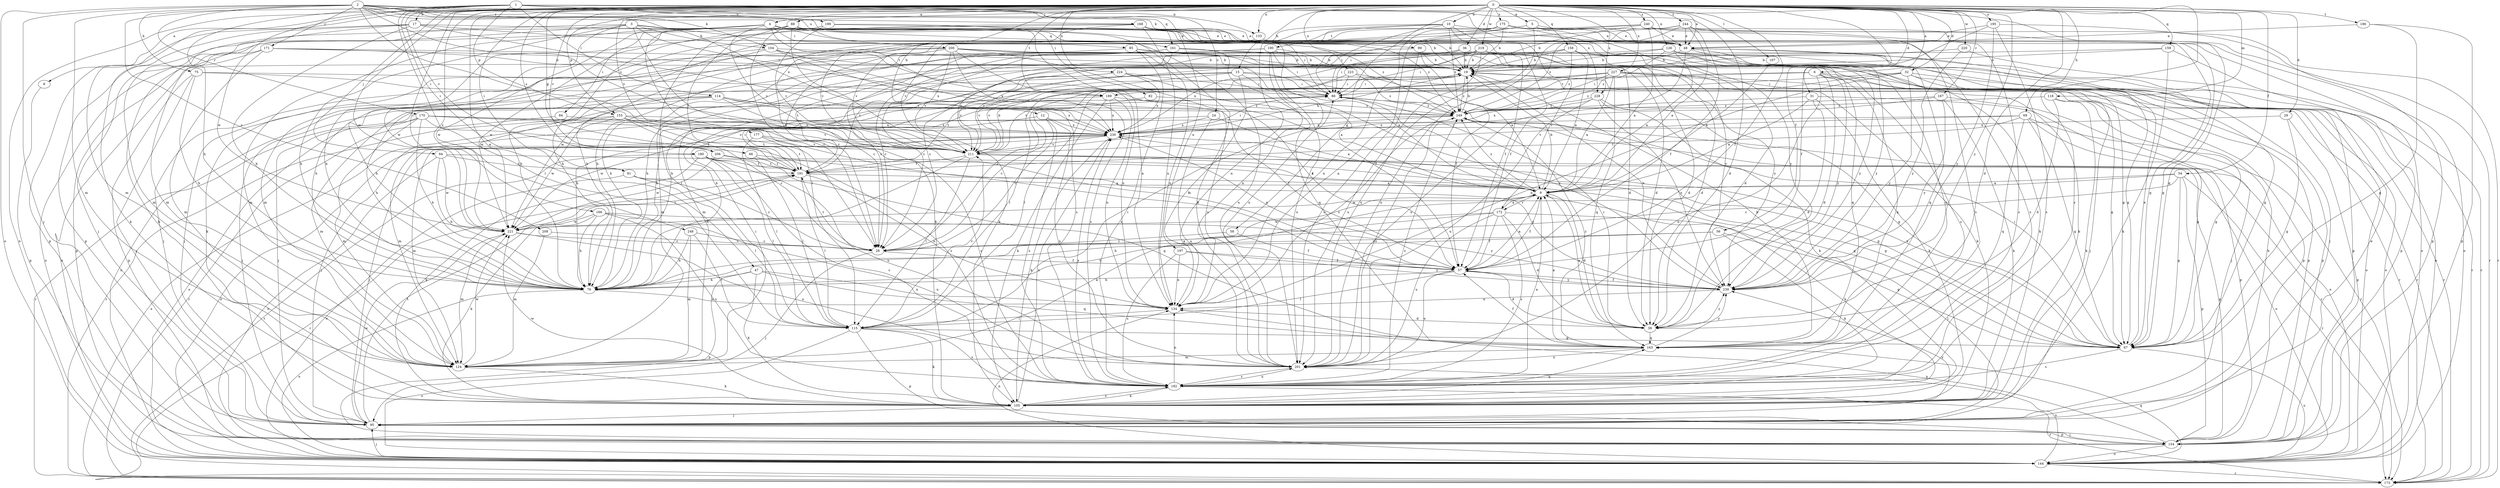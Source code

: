 strict digraph  {
0;
1;
2;
3;
4;
5;
6;
8;
9;
10;
12;
15;
17;
19;
24;
28;
29;
31;
32;
36;
38;
47;
48;
54;
56;
57;
58;
66;
67;
69;
75;
76;
81;
82;
84;
85;
86;
88;
94;
95;
99;
104;
105;
107;
114;
115;
118;
124;
126;
133;
134;
144;
153;
154;
158;
159;
161;
163;
166;
167;
168;
170;
171;
172;
173;
175;
177;
180;
182;
186;
189;
190;
191;
195;
197;
199;
200;
201;
206;
208;
211;
219;
220;
221;
223;
224;
227;
228;
230;
239;
240;
244;
248;
249;
0 -> 4  [label=a];
0 -> 5  [label=a];
0 -> 6  [label=a];
0 -> 8  [label=a];
0 -> 10  [label=b];
0 -> 12  [label=b];
0 -> 15  [label=b];
0 -> 17  [label=b];
0 -> 29  [label=d];
0 -> 31  [label=d];
0 -> 32  [label=d];
0 -> 36  [label=d];
0 -> 38  [label=d];
0 -> 47  [label=e];
0 -> 48  [label=e];
0 -> 54  [label=f];
0 -> 56  [label=f];
0 -> 57  [label=f];
0 -> 58  [label=g];
0 -> 66  [label=g];
0 -> 69  [label=h];
0 -> 81  [label=i];
0 -> 88  [label=j];
0 -> 94  [label=j];
0 -> 107  [label=l];
0 -> 118  [label=m];
0 -> 124  [label=m];
0 -> 126  [label=n];
0 -> 133  [label=n];
0 -> 144  [label=o];
0 -> 153  [label=p];
0 -> 158  [label=q];
0 -> 159  [label=q];
0 -> 166  [label=r];
0 -> 167  [label=r];
0 -> 175  [label=s];
0 -> 177  [label=s];
0 -> 180  [label=s];
0 -> 182  [label=s];
0 -> 186  [label=t];
0 -> 189  [label=t];
0 -> 195  [label=u];
0 -> 206  [label=v];
0 -> 219  [label=w];
0 -> 220  [label=w];
0 -> 221  [label=w];
0 -> 223  [label=x];
0 -> 224  [label=x];
0 -> 227  [label=x];
0 -> 228  [label=x];
0 -> 239  [label=y];
0 -> 240  [label=z];
0 -> 244  [label=z];
0 -> 248  [label=z];
1 -> 24  [label=c];
1 -> 75  [label=h];
1 -> 76  [label=h];
1 -> 81  [label=i];
1 -> 114  [label=l];
1 -> 115  [label=l];
1 -> 133  [label=n];
1 -> 153  [label=p];
1 -> 161  [label=q];
1 -> 197  [label=u];
1 -> 199  [label=u];
1 -> 206  [label=v];
1 -> 221  [label=w];
1 -> 228  [label=x];
2 -> 28  [label=c];
2 -> 38  [label=d];
2 -> 67  [label=g];
2 -> 82  [label=i];
2 -> 95  [label=j];
2 -> 99  [label=k];
2 -> 104  [label=k];
2 -> 124  [label=m];
2 -> 144  [label=o];
2 -> 168  [label=r];
2 -> 170  [label=r];
2 -> 171  [label=r];
2 -> 200  [label=u];
2 -> 208  [label=v];
2 -> 211  [label=v];
2 -> 230  [label=x];
3 -> 19  [label=b];
3 -> 76  [label=h];
3 -> 104  [label=k];
3 -> 105  [label=k];
3 -> 124  [label=m];
3 -> 154  [label=p];
3 -> 189  [label=t];
3 -> 221  [label=w];
3 -> 249  [label=z];
4 -> 48  [label=e];
4 -> 57  [label=f];
4 -> 84  [label=i];
4 -> 85  [label=i];
4 -> 95  [label=j];
4 -> 115  [label=l];
4 -> 124  [label=m];
4 -> 161  [label=q];
4 -> 189  [label=t];
4 -> 201  [label=u];
4 -> 211  [label=v];
4 -> 221  [label=w];
5 -> 38  [label=d];
5 -> 48  [label=e];
5 -> 86  [label=i];
5 -> 134  [label=n];
5 -> 182  [label=s];
5 -> 201  [label=u];
6 -> 38  [label=d];
6 -> 76  [label=h];
6 -> 144  [label=o];
6 -> 154  [label=p];
6 -> 163  [label=q];
6 -> 189  [label=t];
6 -> 201  [label=u];
6 -> 239  [label=y];
8 -> 154  [label=p];
9 -> 19  [label=b];
9 -> 38  [label=d];
9 -> 57  [label=f];
9 -> 86  [label=i];
9 -> 105  [label=k];
9 -> 172  [label=r];
9 -> 249  [label=z];
10 -> 67  [label=g];
10 -> 76  [label=h];
10 -> 86  [label=i];
10 -> 134  [label=n];
10 -> 144  [label=o];
10 -> 172  [label=r];
10 -> 190  [label=t];
10 -> 249  [label=z];
12 -> 28  [label=c];
12 -> 182  [label=s];
12 -> 191  [label=t];
12 -> 201  [label=u];
12 -> 230  [label=x];
15 -> 67  [label=g];
15 -> 76  [label=h];
15 -> 86  [label=i];
15 -> 134  [label=n];
15 -> 144  [label=o];
15 -> 211  [label=v];
15 -> 239  [label=y];
17 -> 48  [label=e];
17 -> 76  [label=h];
17 -> 105  [label=k];
17 -> 124  [label=m];
17 -> 154  [label=p];
17 -> 182  [label=s];
17 -> 239  [label=y];
19 -> 86  [label=i];
19 -> 105  [label=k];
19 -> 191  [label=t];
19 -> 211  [label=v];
19 -> 249  [label=z];
24 -> 9  [label=a];
24 -> 124  [label=m];
24 -> 201  [label=u];
24 -> 230  [label=x];
28 -> 57  [label=f];
28 -> 95  [label=j];
28 -> 191  [label=t];
29 -> 67  [label=g];
29 -> 154  [label=p];
29 -> 230  [label=x];
31 -> 9  [label=a];
31 -> 38  [label=d];
31 -> 67  [label=g];
31 -> 105  [label=k];
31 -> 249  [label=z];
32 -> 86  [label=i];
32 -> 134  [label=n];
32 -> 144  [label=o];
32 -> 154  [label=p];
32 -> 173  [label=r];
32 -> 239  [label=y];
32 -> 249  [label=z];
36 -> 19  [label=b];
36 -> 86  [label=i];
36 -> 124  [label=m];
36 -> 163  [label=q];
36 -> 221  [label=w];
36 -> 239  [label=y];
38 -> 9  [label=a];
38 -> 86  [label=i];
38 -> 163  [label=q];
38 -> 239  [label=y];
47 -> 76  [label=h];
47 -> 105  [label=k];
47 -> 134  [label=n];
47 -> 154  [label=p];
47 -> 163  [label=q];
48 -> 19  [label=b];
48 -> 163  [label=q];
48 -> 201  [label=u];
48 -> 239  [label=y];
54 -> 9  [label=a];
54 -> 28  [label=c];
54 -> 67  [label=g];
54 -> 154  [label=p];
54 -> 173  [label=r];
54 -> 221  [label=w];
56 -> 28  [label=c];
56 -> 67  [label=g];
56 -> 76  [label=h];
56 -> 105  [label=k];
57 -> 9  [label=a];
57 -> 38  [label=d];
57 -> 76  [label=h];
57 -> 115  [label=l];
57 -> 201  [label=u];
57 -> 230  [label=x];
57 -> 239  [label=y];
58 -> 28  [label=c];
58 -> 57  [label=f];
66 -> 115  [label=l];
66 -> 191  [label=t];
66 -> 239  [label=y];
67 -> 48  [label=e];
67 -> 86  [label=i];
67 -> 144  [label=o];
67 -> 182  [label=s];
67 -> 230  [label=x];
69 -> 67  [label=g];
69 -> 144  [label=o];
69 -> 163  [label=q];
69 -> 173  [label=r];
69 -> 191  [label=t];
69 -> 211  [label=v];
69 -> 230  [label=x];
75 -> 57  [label=f];
75 -> 76  [label=h];
75 -> 86  [label=i];
75 -> 95  [label=j];
75 -> 154  [label=p];
76 -> 9  [label=a];
76 -> 134  [label=n];
76 -> 144  [label=o];
81 -> 9  [label=a];
81 -> 28  [label=c];
81 -> 115  [label=l];
81 -> 144  [label=o];
82 -> 28  [label=c];
82 -> 249  [label=z];
84 -> 173  [label=r];
84 -> 230  [label=x];
85 -> 19  [label=b];
85 -> 28  [label=c];
85 -> 67  [label=g];
85 -> 134  [label=n];
85 -> 182  [label=s];
86 -> 249  [label=z];
88 -> 19  [label=b];
88 -> 28  [label=c];
88 -> 48  [label=e];
88 -> 76  [label=h];
88 -> 105  [label=k];
88 -> 134  [label=n];
88 -> 191  [label=t];
88 -> 221  [label=w];
88 -> 249  [label=z];
94 -> 67  [label=g];
94 -> 76  [label=h];
94 -> 144  [label=o];
94 -> 191  [label=t];
94 -> 221  [label=w];
95 -> 19  [label=b];
95 -> 48  [label=e];
95 -> 154  [label=p];
95 -> 191  [label=t];
95 -> 221  [label=w];
95 -> 239  [label=y];
99 -> 19  [label=b];
99 -> 28  [label=c];
99 -> 57  [label=f];
99 -> 201  [label=u];
104 -> 19  [label=b];
104 -> 76  [label=h];
104 -> 105  [label=k];
104 -> 182  [label=s];
104 -> 201  [label=u];
104 -> 230  [label=x];
105 -> 95  [label=j];
105 -> 163  [label=q];
105 -> 182  [label=s];
105 -> 221  [label=w];
105 -> 230  [label=x];
107 -> 9  [label=a];
114 -> 57  [label=f];
114 -> 76  [label=h];
114 -> 95  [label=j];
114 -> 124  [label=m];
114 -> 211  [label=v];
114 -> 230  [label=x];
114 -> 249  [label=z];
115 -> 67  [label=g];
115 -> 86  [label=i];
115 -> 105  [label=k];
115 -> 144  [label=o];
115 -> 154  [label=p];
115 -> 182  [label=s];
115 -> 211  [label=v];
118 -> 38  [label=d];
118 -> 67  [label=g];
118 -> 105  [label=k];
118 -> 249  [label=z];
124 -> 9  [label=a];
124 -> 86  [label=i];
124 -> 105  [label=k];
124 -> 221  [label=w];
126 -> 9  [label=a];
126 -> 19  [label=b];
126 -> 67  [label=g];
126 -> 76  [label=h];
126 -> 173  [label=r];
126 -> 239  [label=y];
126 -> 249  [label=z];
133 -> 67  [label=g];
133 -> 76  [label=h];
134 -> 38  [label=d];
134 -> 115  [label=l];
134 -> 249  [label=z];
144 -> 95  [label=j];
144 -> 134  [label=n];
144 -> 163  [label=q];
144 -> 173  [label=r];
144 -> 201  [label=u];
153 -> 28  [label=c];
153 -> 95  [label=j];
153 -> 173  [label=r];
153 -> 182  [label=s];
153 -> 191  [label=t];
153 -> 221  [label=w];
153 -> 230  [label=x];
154 -> 95  [label=j];
154 -> 134  [label=n];
154 -> 144  [label=o];
158 -> 9  [label=a];
158 -> 19  [label=b];
158 -> 28  [label=c];
158 -> 105  [label=k];
158 -> 144  [label=o];
158 -> 154  [label=p];
158 -> 163  [label=q];
158 -> 191  [label=t];
158 -> 211  [label=v];
158 -> 249  [label=z];
159 -> 19  [label=b];
159 -> 76  [label=h];
159 -> 105  [label=k];
159 -> 154  [label=p];
161 -> 19  [label=b];
161 -> 38  [label=d];
161 -> 95  [label=j];
161 -> 144  [label=o];
161 -> 163  [label=q];
161 -> 211  [label=v];
163 -> 9  [label=a];
163 -> 19  [label=b];
163 -> 57  [label=f];
163 -> 124  [label=m];
163 -> 201  [label=u];
163 -> 239  [label=y];
163 -> 249  [label=z];
166 -> 76  [label=h];
166 -> 105  [label=k];
166 -> 182  [label=s];
166 -> 201  [label=u];
166 -> 221  [label=w];
166 -> 239  [label=y];
167 -> 95  [label=j];
167 -> 105  [label=k];
167 -> 211  [label=v];
167 -> 239  [label=y];
167 -> 249  [label=z];
168 -> 48  [label=e];
168 -> 57  [label=f];
168 -> 86  [label=i];
168 -> 105  [label=k];
168 -> 124  [label=m];
168 -> 134  [label=n];
168 -> 201  [label=u];
168 -> 211  [label=v];
170 -> 57  [label=f];
170 -> 76  [label=h];
170 -> 124  [label=m];
170 -> 144  [label=o];
170 -> 173  [label=r];
170 -> 182  [label=s];
170 -> 211  [label=v];
170 -> 230  [label=x];
171 -> 9  [label=a];
171 -> 19  [label=b];
171 -> 38  [label=d];
171 -> 124  [label=m];
171 -> 144  [label=o];
171 -> 154  [label=p];
172 -> 9  [label=a];
172 -> 38  [label=d];
172 -> 57  [label=f];
172 -> 76  [label=h];
172 -> 95  [label=j];
172 -> 182  [label=s];
172 -> 201  [label=u];
172 -> 221  [label=w];
173 -> 230  [label=x];
175 -> 19  [label=b];
175 -> 48  [label=e];
175 -> 76  [label=h];
175 -> 134  [label=n];
175 -> 144  [label=o];
175 -> 211  [label=v];
175 -> 239  [label=y];
177 -> 57  [label=f];
177 -> 115  [label=l];
177 -> 191  [label=t];
177 -> 211  [label=v];
180 -> 105  [label=k];
180 -> 115  [label=l];
180 -> 163  [label=q];
180 -> 173  [label=r];
180 -> 182  [label=s];
180 -> 191  [label=t];
180 -> 201  [label=u];
182 -> 9  [label=a];
182 -> 105  [label=k];
182 -> 134  [label=n];
182 -> 173  [label=r];
182 -> 201  [label=u];
182 -> 230  [label=x];
182 -> 249  [label=z];
186 -> 48  [label=e];
186 -> 67  [label=g];
186 -> 154  [label=p];
189 -> 95  [label=j];
189 -> 105  [label=k];
189 -> 134  [label=n];
189 -> 230  [label=x];
189 -> 249  [label=z];
190 -> 9  [label=a];
190 -> 19  [label=b];
190 -> 28  [label=c];
190 -> 76  [label=h];
190 -> 86  [label=i];
190 -> 124  [label=m];
190 -> 134  [label=n];
190 -> 201  [label=u];
191 -> 9  [label=a];
191 -> 86  [label=i];
191 -> 115  [label=l];
191 -> 134  [label=n];
191 -> 173  [label=r];
195 -> 48  [label=e];
195 -> 57  [label=f];
195 -> 154  [label=p];
195 -> 182  [label=s];
195 -> 239  [label=y];
197 -> 57  [label=f];
197 -> 134  [label=n];
197 -> 182  [label=s];
197 -> 239  [label=y];
199 -> 28  [label=c];
199 -> 48  [label=e];
199 -> 115  [label=l];
199 -> 201  [label=u];
200 -> 19  [label=b];
200 -> 28  [label=c];
200 -> 38  [label=d];
200 -> 57  [label=f];
200 -> 67  [label=g];
200 -> 76  [label=h];
200 -> 95  [label=j];
200 -> 134  [label=n];
200 -> 211  [label=v];
200 -> 230  [label=x];
201 -> 182  [label=s];
201 -> 249  [label=z];
206 -> 9  [label=a];
206 -> 191  [label=t];
206 -> 221  [label=w];
208 -> 28  [label=c];
208 -> 124  [label=m];
211 -> 19  [label=b];
211 -> 67  [label=g];
211 -> 76  [label=h];
211 -> 115  [label=l];
211 -> 144  [label=o];
211 -> 154  [label=p];
211 -> 191  [label=t];
219 -> 19  [label=b];
219 -> 38  [label=d];
219 -> 86  [label=i];
219 -> 95  [label=j];
219 -> 105  [label=k];
219 -> 182  [label=s];
219 -> 191  [label=t];
219 -> 201  [label=u];
219 -> 221  [label=w];
219 -> 230  [label=x];
220 -> 19  [label=b];
220 -> 173  [label=r];
220 -> 239  [label=y];
221 -> 28  [label=c];
221 -> 124  [label=m];
221 -> 191  [label=t];
221 -> 201  [label=u];
223 -> 86  [label=i];
223 -> 115  [label=l];
223 -> 173  [label=r];
223 -> 249  [label=z];
224 -> 9  [label=a];
224 -> 76  [label=h];
224 -> 86  [label=i];
224 -> 211  [label=v];
224 -> 230  [label=x];
227 -> 9  [label=a];
227 -> 28  [label=c];
227 -> 86  [label=i];
227 -> 95  [label=j];
227 -> 115  [label=l];
227 -> 154  [label=p];
227 -> 163  [label=q];
227 -> 173  [label=r];
227 -> 211  [label=v];
228 -> 67  [label=g];
228 -> 105  [label=k];
228 -> 201  [label=u];
228 -> 230  [label=x];
228 -> 239  [label=y];
228 -> 249  [label=z];
230 -> 19  [label=b];
230 -> 67  [label=g];
230 -> 86  [label=i];
230 -> 95  [label=j];
230 -> 105  [label=k];
230 -> 124  [label=m];
230 -> 144  [label=o];
230 -> 211  [label=v];
239 -> 19  [label=b];
239 -> 57  [label=f];
239 -> 134  [label=n];
240 -> 9  [label=a];
240 -> 19  [label=b];
240 -> 48  [label=e];
240 -> 76  [label=h];
240 -> 173  [label=r];
240 -> 182  [label=s];
240 -> 211  [label=v];
244 -> 9  [label=a];
244 -> 48  [label=e];
244 -> 57  [label=f];
244 -> 173  [label=r];
244 -> 182  [label=s];
244 -> 201  [label=u];
244 -> 211  [label=v];
244 -> 249  [label=z];
248 -> 28  [label=c];
248 -> 76  [label=h];
248 -> 115  [label=l];
248 -> 124  [label=m];
249 -> 19  [label=b];
249 -> 154  [label=p];
249 -> 173  [label=r];
249 -> 221  [label=w];
249 -> 230  [label=x];
}
